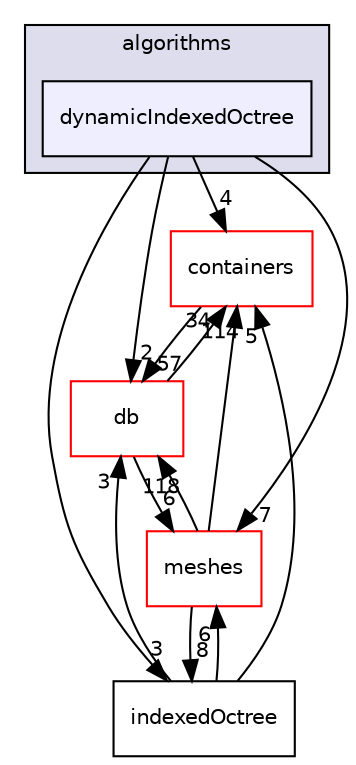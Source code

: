 digraph "src/OpenFOAM/algorithms/dynamicIndexedOctree" {
  bgcolor=transparent;
  compound=true
  node [ fontsize="10", fontname="Helvetica"];
  edge [ labelfontsize="10", labelfontname="Helvetica"];
  subgraph clusterdir_d4a4bcbf783b68a312735f83d8eebbff {
    graph [ bgcolor="#ddddee", pencolor="black", label="algorithms" fontname="Helvetica", fontsize="10", URL="dir_d4a4bcbf783b68a312735f83d8eebbff.html"]
  dir_959fa3aee485639ddae34f1b89c157b6 [shape=box, label="dynamicIndexedOctree", style="filled", fillcolor="#eeeeff", pencolor="black", URL="dir_959fa3aee485639ddae34f1b89c157b6.html"];
  }
  dir_19d0872053bde092be81d7fe3f56cbf7 [shape=box label="containers" color="red" URL="dir_19d0872053bde092be81d7fe3f56cbf7.html"];
  dir_aa2423979fb45fc41c393a5db370ab21 [shape=box label="meshes" color="red" URL="dir_aa2423979fb45fc41c393a5db370ab21.html"];
  dir_63c634f7a7cfd679ac26c67fb30fc32f [shape=box label="db" color="red" URL="dir_63c634f7a7cfd679ac26c67fb30fc32f.html"];
  dir_2e5f3d96322ceea66ce5f08823bbef06 [shape=box label="indexedOctree" URL="dir_2e5f3d96322ceea66ce5f08823bbef06.html"];
  dir_959fa3aee485639ddae34f1b89c157b6->dir_19d0872053bde092be81d7fe3f56cbf7 [headlabel="4", labeldistance=1.5 headhref="dir_001899_001902.html"];
  dir_959fa3aee485639ddae34f1b89c157b6->dir_aa2423979fb45fc41c393a5db370ab21 [headlabel="7", labeldistance=1.5 headhref="dir_001899_002227.html"];
  dir_959fa3aee485639ddae34f1b89c157b6->dir_63c634f7a7cfd679ac26c67fb30fc32f [headlabel="2", labeldistance=1.5 headhref="dir_001899_001953.html"];
  dir_959fa3aee485639ddae34f1b89c157b6->dir_2e5f3d96322ceea66ce5f08823bbef06 [headlabel="3", labeldistance=1.5 headhref="dir_001899_001900.html"];
  dir_19d0872053bde092be81d7fe3f56cbf7->dir_63c634f7a7cfd679ac26c67fb30fc32f [headlabel="57", labeldistance=1.5 headhref="dir_001902_001953.html"];
  dir_aa2423979fb45fc41c393a5db370ab21->dir_19d0872053bde092be81d7fe3f56cbf7 [headlabel="114", labeldistance=1.5 headhref="dir_002227_001902.html"];
  dir_aa2423979fb45fc41c393a5db370ab21->dir_63c634f7a7cfd679ac26c67fb30fc32f [headlabel="118", labeldistance=1.5 headhref="dir_002227_001953.html"];
  dir_aa2423979fb45fc41c393a5db370ab21->dir_2e5f3d96322ceea66ce5f08823bbef06 [headlabel="8", labeldistance=1.5 headhref="dir_002227_001900.html"];
  dir_63c634f7a7cfd679ac26c67fb30fc32f->dir_19d0872053bde092be81d7fe3f56cbf7 [headlabel="34", labeldistance=1.5 headhref="dir_001953_001902.html"];
  dir_63c634f7a7cfd679ac26c67fb30fc32f->dir_aa2423979fb45fc41c393a5db370ab21 [headlabel="6", labeldistance=1.5 headhref="dir_001953_002227.html"];
  dir_2e5f3d96322ceea66ce5f08823bbef06->dir_19d0872053bde092be81d7fe3f56cbf7 [headlabel="5", labeldistance=1.5 headhref="dir_001900_001902.html"];
  dir_2e5f3d96322ceea66ce5f08823bbef06->dir_aa2423979fb45fc41c393a5db370ab21 [headlabel="6", labeldistance=1.5 headhref="dir_001900_002227.html"];
  dir_2e5f3d96322ceea66ce5f08823bbef06->dir_63c634f7a7cfd679ac26c67fb30fc32f [headlabel="3", labeldistance=1.5 headhref="dir_001900_001953.html"];
}
